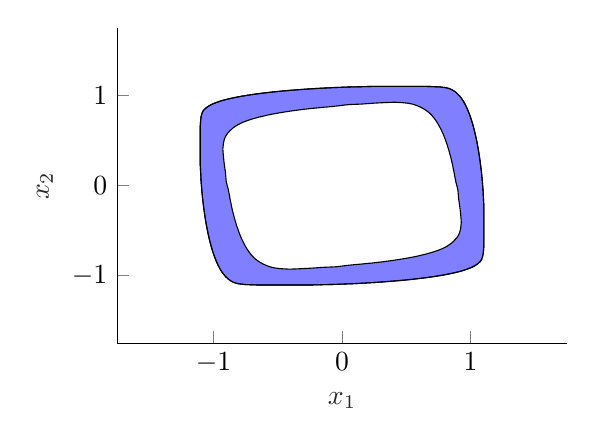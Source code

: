 % This file was created by matlab2tikz.
%
%The latest updates can be retrieved from
%  http://www.mathworks.com/matlabcentral/fileexchange/22022-matlab2tikz-matlab2tikz
%where you can also make suggestions and rate matlab2tikz.
%
\begin{tikzpicture}

\begin{axis}[%
width=5.714cm,
height=4cm,
at={(0cm,0cm)},
scale only axis,
xmin=-1.75,
xmax=1.75,
xtick={-1,  0,  1},
xlabel style={font=\color{white!15!black}},
xlabel={$x_1$},
ymin=-1.75,
ymax=1.75,
ytick={-1,  0,  1},
ylabel style={font=\color{white!15!black}},
ylabel={$x_2$},
axis background/.style={fill=white},
axis x line*=bottom,
axis y line*=left
]

\addplot[area legend, draw=black, fill=white, forget plot]
table[row sep=crcr] {%
x	y\\
-1.103	0.226\\
-1.102	0.201\\
-1.101	0.175\\
-1.1	0.147\\
-1.099	0.118\\
-1.098	0.087\\
-1.097	0.055\\
-1.095	0.021\\
-1.093	-0.015\\
-1.091	-0.053\\
-1.09	-0.07\\
-1.087	-0.111\\
-1.084	-0.154\\
-1.082	-0.179\\
-1.078	-0.225\\
-1.075	-0.258\\
-1.074	-0.268\\
-1.073	-0.278\\
-1.07	-0.308\\
-1.068	-0.329\\
-1.065	-0.357\\
-1.059	-0.41\\
-1.052	-0.464\\
-1.049	-0.486\\
-1.048	-0.493\\
-1.041	-0.541\\
-1.04	-0.548\\
-1.036	-0.573\\
-1.031	-0.603\\
-1.026	-0.631\\
-1.023	-0.647\\
-1.017	-0.68\\
-1.016	-0.685\\
-1.011	-0.709\\
-1.002	-0.749\\
-1	-0.758\\
-0.994	-0.782\\
-0.992	-0.79\\
-0.991	-0.794\\
-0.983	-0.823\\
-0.979	-0.837\\
-0.971	-0.863\\
-0.967	-0.876\\
-0.959	-0.899\\
-0.955	-0.91\\
-0.943	-0.94\\
-0.931	-0.966\\
-0.919	-0.988\\
-0.915	-0.995\\
-0.908	-1.007\\
-0.901	-1.017\\
-0.89	-1.032\\
-0.882	-1.041\\
-0.88	-1.043\\
-0.877	-1.046\\
-0.875	-1.048\\
-0.873	-1.05\\
-0.871	-1.052\\
-0.869	-1.054\\
-0.868	-1.055\\
-0.86	-1.062\\
-0.852	-1.068\\
-0.845	-1.073\\
-0.838	-1.077\\
-0.832	-1.08\\
-0.827	-1.082\\
-0.822	-1.084\\
-0.817	-1.086\\
-0.799	-1.091\\
-0.793	-1.092\\
-0.757	-1.098\\
-0.741	-1.099\\
-0.724	-1.1\\
-0.706	-1.101\\
-0.685	-1.102\\
-0.664	-1.103\\
-0.662	-1.103\\
-0.659	-1.103\\
-0.656	-1.103\\
-0.653	-1.103\\
-0.65	-1.103\\
-0.647	-1.103\\
-0.644	-1.103\\
-0.641	-1.103\\
-0.638	-1.103\\
-0.635	-1.103\\
-0.632	-1.103\\
-0.629	-1.103\\
-0.626	-1.103\\
-0.623	-1.103\\
-0.621	-1.103\\
-0.618	-1.103\\
-0.615	-1.103\\
-0.612	-1.103\\
-0.609	-1.103\\
-0.606	-1.103\\
-0.603	-1.103\\
-0.6	-1.103\\
-0.597	-1.103\\
-0.595	-1.103\\
-0.592	-1.103\\
-0.589	-1.103\\
-0.586	-1.103\\
-0.583	-1.103\\
-0.58	-1.103\\
-0.578	-1.103\\
-0.575	-1.103\\
-0.572	-1.103\\
-0.569	-1.103\\
-0.566	-1.103\\
-0.564	-1.103\\
-0.561	-1.103\\
-0.558	-1.103\\
-0.555	-1.103\\
-0.553	-1.103\\
-0.55	-1.103\\
-0.547	-1.103\\
-0.544	-1.103\\
-0.542	-1.103\\
-0.539	-1.103\\
-0.536	-1.103\\
-0.533	-1.103\\
-0.531	-1.103\\
-0.528	-1.103\\
-0.525	-1.103\\
-0.523	-1.103\\
-0.52	-1.103\\
-0.517	-1.103\\
-0.514	-1.103\\
-0.512	-1.103\\
-0.509	-1.103\\
-0.506	-1.103\\
-0.504	-1.103\\
-0.501	-1.103\\
-0.498	-1.103\\
-0.496	-1.103\\
-0.493	-1.103\\
-0.49	-1.103\\
-0.488	-1.103\\
-0.485	-1.103\\
-0.483	-1.103\\
-0.48	-1.103\\
-0.477	-1.103\\
-0.475	-1.103\\
-0.472	-1.103\\
-0.469	-1.103\\
-0.467	-1.103\\
-0.464	-1.103\\
-0.462	-1.103\\
-0.459	-1.103\\
-0.457	-1.103\\
-0.454	-1.103\\
-0.451	-1.103\\
-0.449	-1.103\\
-0.446	-1.103\\
-0.444	-1.103\\
-0.441	-1.103\\
-0.439	-1.103\\
-0.436	-1.103\\
-0.433	-1.103\\
-0.431	-1.103\\
-0.428	-1.103\\
-0.426	-1.103\\
-0.423	-1.103\\
-0.421	-1.103\\
-0.418	-1.103\\
-0.416	-1.103\\
-0.413	-1.103\\
-0.411	-1.103\\
-0.408	-1.103\\
-0.406	-1.103\\
-0.403	-1.103\\
-0.401	-1.103\\
-0.398	-1.103\\
-0.396	-1.103\\
-0.393	-1.103\\
-0.391	-1.103\\
-0.388	-1.103\\
-0.386	-1.103\\
-0.383	-1.103\\
-0.381	-1.103\\
-0.378	-1.103\\
-0.376	-1.103\\
-0.373	-1.103\\
-0.371	-1.103\\
-0.368	-1.103\\
-0.366	-1.103\\
-0.364	-1.103\\
-0.361	-1.103\\
-0.359	-1.103\\
-0.356	-1.103\\
-0.354	-1.103\\
-0.351	-1.103\\
-0.349	-1.103\\
-0.347	-1.103\\
-0.344	-1.103\\
-0.342	-1.103\\
-0.339	-1.103\\
-0.337	-1.103\\
-0.334	-1.103\\
-0.332	-1.103\\
-0.33	-1.103\\
-0.327	-1.103\\
-0.325	-1.103\\
-0.322	-1.103\\
-0.32	-1.103\\
-0.318	-1.103\\
-0.315	-1.103\\
-0.313	-1.103\\
-0.31	-1.103\\
-0.308	-1.103\\
-0.306	-1.103\\
-0.303	-1.103\\
-0.301	-1.103\\
-0.299	-1.103\\
-0.296	-1.103\\
-0.294	-1.103\\
-0.292	-1.103\\
-0.289	-1.103\\
-0.287	-1.103\\
-0.284	-1.103\\
-0.282	-1.103\\
-0.28	-1.103\\
-0.276	-1.103\\
-0.275	-1.103\\
-0.273	-1.103\\
-0.27	-1.103\\
-0.268	-1.103\\
-0.266	-1.103\\
-0.263	-1.103\\
-0.261	-1.103\\
-0.259	-1.103\\
-0.256	-1.103\\
-0.254	-1.103\\
-0.252	-1.103\\
-0.249	-1.103\\
-0.247	-1.103\\
-0.245	-1.103\\
-0.242	-1.103\\
-0.24	-1.103\\
-0.237	-1.103\\
-0.236	-1.103\\
-0.233	-1.103\\
-0.231	-1.103\\
-0.228	-1.103\\
-0.203	-1.102\\
-0.176	-1.101\\
-0.149	-1.1\\
-0.12	-1.099\\
-0.09	-1.098\\
-0.057	-1.097\\
-0.024	-1.095\\
0.013	-1.093\\
0.051	-1.091\\
0.07	-1.09\\
0.111	-1.087\\
0.154	-1.084\\
0.177	-1.082\\
0.211	-1.079\\
0.223	-1.078\\
0.235	-1.077\\
0.259	-1.075\\
0.27	-1.074\\
0.32	-1.069\\
0.329	-1.068\\
0.346	-1.066\\
0.381	-1.062\\
0.399	-1.06\\
0.425	-1.057\\
0.48	-1.05\\
0.535	-1.042\\
0.548	-1.04\\
0.56	-1.038\\
0.566	-1.037\\
0.59	-1.033\\
0.596	-1.032\\
0.602	-1.031\\
0.614	-1.029\\
0.62	-1.028\\
0.632	-1.026\\
0.684	-1.016\\
0.694	-1.014\\
0.699	-1.013\\
0.709	-1.011\\
0.749	-1.002\\
0.758	-1\\
0.791	-0.992\\
0.834	-0.98\\
0.873	-0.968\\
0.876	-0.967\\
0.908	-0.956\\
0.938	-0.944\\
0.964	-0.932\\
0.997	-0.914\\
1.002	-0.911\\
1.007	-0.908\\
1.032	-0.89\\
1.042	-0.881\\
1.043	-0.88\\
1.046	-0.877\\
1.05	-0.873\\
1.051	-0.872\\
1.052	-0.871\\
1.055	-0.868\\
1.062	-0.86\\
1.068	-0.852\\
1.073	-0.845\\
1.077	-0.838\\
1.08	-0.832\\
1.082	-0.827\\
1.084	-0.822\\
1.086	-0.817\\
1.091	-0.799\\
1.092	-0.793\\
1.098	-0.756\\
1.099	-0.74\\
1.1	-0.724\\
1.101	-0.705\\
1.102	-0.686\\
1.103	-0.664\\
1.103	-0.662\\
1.103	-0.66\\
1.103	-0.657\\
1.103	-0.654\\
1.103	-0.651\\
1.103	-0.648\\
1.103	-0.645\\
1.103	-0.642\\
1.103	-0.639\\
1.103	-0.636\\
1.103	-0.633\\
1.103	-0.63\\
1.103	-0.628\\
1.103	-0.625\\
1.103	-0.622\\
1.103	-0.619\\
1.103	-0.616\\
1.103	-0.613\\
1.103	-0.61\\
1.103	-0.607\\
1.103	-0.604\\
1.103	-0.601\\
1.103	-0.599\\
1.103	-0.596\\
1.103	-0.593\\
1.103	-0.59\\
1.103	-0.587\\
1.103	-0.584\\
1.103	-0.582\\
1.103	-0.579\\
1.103	-0.576\\
1.103	-0.573\\
1.103	-0.57\\
1.103	-0.568\\
1.103	-0.565\\
1.103	-0.562\\
1.103	-0.559\\
1.103	-0.556\\
1.103	-0.554\\
1.103	-0.551\\
1.103	-0.548\\
1.103	-0.545\\
1.103	-0.543\\
1.103	-0.54\\
1.103	-0.537\\
1.103	-0.534\\
1.103	-0.532\\
1.103	-0.529\\
1.103	-0.526\\
1.103	-0.524\\
1.103	-0.521\\
1.103	-0.518\\
1.103	-0.516\\
1.103	-0.513\\
1.103	-0.51\\
1.103	-0.507\\
1.103	-0.505\\
1.103	-0.502\\
1.103	-0.499\\
1.103	-0.497\\
1.103	-0.494\\
1.103	-0.492\\
1.103	-0.489\\
1.103	-0.486\\
1.103	-0.484\\
1.103	-0.481\\
1.103	-0.478\\
1.103	-0.476\\
1.103	-0.473\\
1.103	-0.471\\
1.103	-0.468\\
1.103	-0.465\\
1.103	-0.463\\
1.103	-0.46\\
1.103	-0.458\\
1.103	-0.455\\
1.103	-0.452\\
1.103	-0.45\\
1.103	-0.447\\
1.103	-0.445\\
1.103	-0.442\\
1.103	-0.44\\
1.103	-0.437\\
1.103	-0.434\\
1.103	-0.432\\
1.103	-0.429\\
1.103	-0.427\\
1.103	-0.424\\
1.103	-0.422\\
1.103	-0.419\\
1.103	-0.417\\
1.103	-0.414\\
1.103	-0.412\\
1.103	-0.409\\
1.103	-0.407\\
1.103	-0.404\\
1.103	-0.402\\
1.103	-0.399\\
1.103	-0.397\\
1.103	-0.394\\
1.103	-0.392\\
1.103	-0.389\\
1.103	-0.387\\
1.103	-0.384\\
1.103	-0.382\\
1.103	-0.379\\
1.103	-0.377\\
1.103	-0.374\\
1.103	-0.372\\
1.103	-0.369\\
1.103	-0.367\\
1.103	-0.365\\
1.103	-0.362\\
1.103	-0.36\\
1.103	-0.357\\
1.103	-0.355\\
1.103	-0.352\\
1.103	-0.35\\
1.103	-0.347\\
1.103	-0.345\\
1.103	-0.343\\
1.103	-0.34\\
1.103	-0.338\\
1.103	-0.335\\
1.103	-0.333\\
1.103	-0.331\\
1.103	-0.328\\
1.103	-0.326\\
1.103	-0.323\\
1.103	-0.321\\
1.103	-0.319\\
1.103	-0.316\\
1.103	-0.314\\
1.103	-0.311\\
1.103	-0.309\\
1.103	-0.307\\
1.103	-0.304\\
1.103	-0.302\\
1.103	-0.3\\
1.103	-0.297\\
1.103	-0.295\\
1.103	-0.292\\
1.103	-0.29\\
1.103	-0.288\\
1.103	-0.285\\
1.103	-0.283\\
1.103	-0.281\\
1.103	-0.278\\
1.103	-0.276\\
1.103	-0.274\\
1.103	-0.271\\
1.103	-0.269\\
1.103	-0.267\\
1.103	-0.264\\
1.103	-0.262\\
1.103	-0.26\\
1.103	-0.257\\
1.103	-0.255\\
1.103	-0.253\\
1.103	-0.25\\
1.103	-0.248\\
1.103	-0.246\\
1.103	-0.243\\
1.103	-0.241\\
1.103	-0.239\\
1.103	-0.236\\
1.103	-0.234\\
1.103	-0.232\\
1.103	-0.229\\
1.103	-0.226\\
1.102	-0.202\\
1.1	-0.147\\
1.099	-0.118\\
1.098	-0.087\\
1.097	-0.055\\
1.095	-0.021\\
1.093	0.015\\
1.091	0.053\\
1.09	0.07\\
1.087	0.111\\
1.084	0.154\\
1.082	0.179\\
1.078	0.225\\
1.075	0.259\\
1.074	0.27\\
1.069	0.32\\
1.068	0.329\\
1.065	0.356\\
1.059	0.409\\
1.057	0.425\\
1.05	0.48\\
1.042	0.535\\
1.04	0.548\\
1.036	0.573\\
1.031	0.603\\
1.027	0.627\\
1.017	0.68\\
1.016	0.685\\
1.011	0.709\\
1.002	0.749\\
0.995	0.779\\
0.991	0.794\\
0.983	0.823\\
0.979	0.837\\
0.967	0.876\\
0.959	0.899\\
0.955	0.91\\
0.947	0.93\\
0.943	0.94\\
0.931	0.966\\
0.919	0.988\\
0.908	1.007\\
0.901	1.017\\
0.891	1.031\\
0.882	1.041\\
0.88	1.043\\
0.878	1.045\\
0.877	1.046\\
0.874	1.049\\
0.872	1.051\\
0.871	1.052\\
0.868	1.055\\
0.86	1.062\\
0.852	1.068\\
0.845	1.073\\
0.838	1.077\\
0.832	1.08\\
0.827	1.082\\
0.822	1.084\\
0.817	1.086\\
0.799	1.091\\
0.793	1.092\\
0.757	1.098\\
0.724	1.1\\
0.706	1.101\\
0.686	1.102\\
0.664	1.103\\
0.661	1.103\\
0.658	1.103\\
0.655	1.103\\
0.652	1.103\\
0.649	1.103\\
0.646	1.103\\
0.643	1.103\\
0.64	1.103\\
0.637	1.103\\
0.635	1.103\\
0.632	1.103\\
0.629	1.103\\
0.626	1.103\\
0.623	1.103\\
0.62	1.103\\
0.617	1.103\\
0.614	1.103\\
0.611	1.103\\
0.608	1.103\\
0.605	1.103\\
0.603	1.103\\
0.6	1.103\\
0.597	1.103\\
0.594	1.103\\
0.591	1.103\\
0.588	1.103\\
0.586	1.103\\
0.583	1.103\\
0.58	1.103\\
0.577	1.103\\
0.574	1.103\\
0.571	1.103\\
0.569	1.103\\
0.566	1.103\\
0.563	1.103\\
0.56	1.103\\
0.558	1.103\\
0.555	1.103\\
0.552	1.103\\
0.549	1.103\\
0.547	1.103\\
0.544	1.103\\
0.541	1.103\\
0.538	1.103\\
0.536	1.103\\
0.533	1.103\\
0.53	1.103\\
0.527	1.103\\
0.525	1.103\\
0.522	1.103\\
0.519	1.103\\
0.517	1.103\\
0.514	1.103\\
0.511	1.103\\
0.509	1.103\\
0.506	1.103\\
0.503	1.103\\
0.501	1.103\\
0.498	1.103\\
0.495	1.103\\
0.493	1.103\\
0.49	1.103\\
0.487	1.103\\
0.485	1.103\\
0.482	1.103\\
0.479	1.103\\
0.477	1.103\\
0.474	1.103\\
0.472	1.103\\
0.469	1.103\\
0.466	1.103\\
0.464	1.103\\
0.461	1.103\\
0.459	1.103\\
0.456	1.103\\
0.453	1.103\\
0.451	1.103\\
0.448	1.103\\
0.446	1.103\\
0.443	1.103\\
0.441	1.103\\
0.438	1.103\\
0.435	1.103\\
0.433	1.103\\
0.43	1.103\\
0.428	1.103\\
0.425	1.103\\
0.423	1.103\\
0.42	1.103\\
0.418	1.103\\
0.415	1.103\\
0.413	1.103\\
0.41	1.103\\
0.408	1.103\\
0.405	1.103\\
0.403	1.103\\
0.4	1.103\\
0.398	1.103\\
0.395	1.103\\
0.393	1.103\\
0.39	1.103\\
0.388	1.103\\
0.385	1.103\\
0.383	1.103\\
0.38	1.103\\
0.378	1.103\\
0.375	1.103\\
0.373	1.103\\
0.37	1.103\\
0.368	1.103\\
0.365	1.103\\
0.363	1.103\\
0.361	1.103\\
0.358	1.103\\
0.356	1.103\\
0.353	1.103\\
0.351	1.103\\
0.348	1.103\\
0.346	1.103\\
0.344	1.103\\
0.341	1.103\\
0.339	1.103\\
0.336	1.103\\
0.334	1.103\\
0.332	1.103\\
0.329	1.103\\
0.327	1.103\\
0.324	1.103\\
0.322	1.103\\
0.32	1.103\\
0.317	1.103\\
0.315	1.103\\
0.312	1.103\\
0.31	1.103\\
0.308	1.103\\
0.305	1.103\\
0.303	1.103\\
0.3	1.103\\
0.298	1.103\\
0.296	1.103\\
0.293	1.103\\
0.291	1.103\\
0.289	1.103\\
0.286	1.103\\
0.284	1.103\\
0.282	1.103\\
0.279	1.103\\
0.277	1.103\\
0.275	1.103\\
0.272	1.103\\
0.27	1.103\\
0.268	1.103\\
0.265	1.103\\
0.263	1.103\\
0.261	1.103\\
0.258	1.103\\
0.256	1.103\\
0.254	1.103\\
0.251	1.103\\
0.249	1.103\\
0.247	1.103\\
0.244	1.103\\
0.242	1.103\\
0.24	1.103\\
0.237	1.103\\
0.235	1.103\\
0.233	1.103\\
0.23	1.103\\
0.227	1.103\\
0.226	1.103\\
0.175	1.101\\
0.148	1.1\\
0.119	1.099\\
0.087	1.098\\
0.055	1.097\\
0.021	1.095\\
-0.015	1.093\\
-0.053	1.091\\
-0.07	1.09\\
-0.111	1.087\\
-0.154	1.084\\
-0.179	1.082\\
-0.225	1.078\\
-0.259	1.075\\
-0.27	1.074\\
-0.32	1.069\\
-0.329	1.068\\
-0.357	1.065\\
-0.41	1.059\\
-0.425	1.057\\
-0.464	1.052\\
-0.48	1.05\\
-0.535	1.042\\
-0.548	1.04\\
-0.573	1.036\\
-0.603	1.031\\
-0.627	1.027\\
-0.68	1.017\\
-0.685	1.016\\
-0.709	1.011\\
-0.749	1.002\\
-0.758	1\\
-0.779	0.995\\
-0.794	0.991\\
-0.823	0.983\\
-0.837	0.979\\
-0.863	0.971\\
-0.876	0.967\\
-0.899	0.959\\
-0.91	0.955\\
-0.93	0.947\\
-0.94	0.943\\
-0.957	0.935\\
-0.959	0.934\\
-0.965	0.931\\
-0.967	0.93\\
-0.988	0.919\\
-0.997	0.914\\
-1.002	0.911\\
-1.007	0.908\\
-1.014	0.903\\
-1.021	0.898\\
-1.032	0.89\\
-1.042	0.881\\
-1.043	0.88\\
-1.046	0.877\\
-1.048	0.875\\
-1.05	0.873\\
-1.052	0.871\\
-1.054	0.869\\
-1.055	0.868\\
-1.062	0.86\\
-1.068	0.852\\
-1.073	0.845\\
-1.077	0.838\\
-1.08	0.832\\
-1.082	0.827\\
-1.084	0.822\\
-1.086	0.817\\
-1.091	0.799\\
-1.092	0.793\\
-1.098	0.757\\
-1.099	0.74\\
-1.101	0.706\\
-1.102	0.686\\
-1.103	0.664\\
-1.103	0.662\\
-1.103	0.659\\
-1.103	0.656\\
-1.103	0.653\\
-1.103	0.65\\
-1.103	0.648\\
-1.103	0.645\\
-1.103	0.642\\
-1.103	0.639\\
-1.103	0.636\\
-1.103	0.633\\
-1.103	0.63\\
-1.103	0.627\\
-1.103	0.624\\
-1.103	0.621\\
-1.103	0.618\\
-1.103	0.615\\
-1.103	0.612\\
-1.103	0.61\\
-1.103	0.607\\
-1.103	0.604\\
-1.103	0.601\\
-1.103	0.598\\
-1.103	0.595\\
-1.103	0.592\\
-1.103	0.59\\
-1.103	0.587\\
-1.103	0.584\\
-1.103	0.581\\
-1.103	0.578\\
-1.103	0.575\\
-1.103	0.573\\
-1.103	0.57\\
-1.103	0.567\\
-1.103	0.564\\
-1.103	0.561\\
-1.103	0.559\\
-1.103	0.556\\
-1.103	0.553\\
-1.103	0.55\\
-1.103	0.548\\
-1.103	0.545\\
-1.103	0.542\\
-1.103	0.539\\
-1.103	0.537\\
-1.103	0.534\\
-1.103	0.531\\
-1.103	0.528\\
-1.103	0.526\\
-1.103	0.523\\
-1.103	0.52\\
-1.103	0.518\\
-1.103	0.515\\
-1.103	0.512\\
-1.103	0.51\\
-1.103	0.507\\
-1.103	0.504\\
-1.103	0.502\\
-1.103	0.499\\
-1.103	0.496\\
-1.103	0.494\\
-1.103	0.491\\
-1.103	0.488\\
-1.103	0.486\\
-1.103	0.483\\
-1.103	0.48\\
-1.103	0.478\\
-1.103	0.475\\
-1.103	0.473\\
-1.103	0.47\\
-1.103	0.467\\
-1.103	0.465\\
-1.103	0.462\\
-1.103	0.46\\
-1.103	0.457\\
-1.103	0.454\\
-1.103	0.452\\
-1.103	0.449\\
-1.103	0.447\\
-1.103	0.444\\
-1.103	0.442\\
-1.103	0.439\\
-1.103	0.436\\
-1.103	0.434\\
-1.103	0.431\\
-1.103	0.429\\
-1.103	0.426\\
-1.103	0.424\\
-1.103	0.421\\
-1.103	0.419\\
-1.103	0.416\\
-1.103	0.414\\
-1.103	0.411\\
-1.103	0.409\\
-1.103	0.406\\
-1.103	0.404\\
-1.103	0.401\\
-1.103	0.399\\
-1.103	0.396\\
-1.103	0.394\\
-1.103	0.391\\
-1.103	0.389\\
-1.103	0.386\\
-1.103	0.384\\
-1.103	0.381\\
-1.103	0.379\\
-1.103	0.376\\
-1.103	0.374\\
-1.103	0.371\\
-1.103	0.369\\
-1.103	0.366\\
-1.103	0.364\\
-1.103	0.362\\
-1.103	0.359\\
-1.103	0.357\\
-1.103	0.354\\
-1.103	0.352\\
-1.103	0.349\\
-1.103	0.347\\
-1.103	0.345\\
-1.103	0.342\\
-1.103	0.34\\
-1.103	0.337\\
-1.103	0.335\\
-1.103	0.332\\
-1.103	0.33\\
-1.103	0.328\\
-1.103	0.325\\
-1.103	0.323\\
-1.103	0.32\\
-1.103	0.318\\
-1.103	0.316\\
-1.103	0.313\\
-1.103	0.311\\
-1.103	0.309\\
-1.103	0.306\\
-1.103	0.304\\
-1.103	0.301\\
-1.103	0.299\\
-1.103	0.297\\
-1.103	0.294\\
-1.103	0.292\\
-1.103	0.29\\
-1.103	0.287\\
-1.103	0.285\\
-1.103	0.283\\
-1.103	0.28\\
-1.103	0.278\\
-1.103	0.275\\
-1.103	0.273\\
-1.103	0.271\\
-1.103	0.268\\
-1.103	0.265\\
-1.103	0.264\\
-1.103	0.261\\
-1.103	0.259\\
-1.103	0.257\\
-1.103	0.254\\
-1.103	0.252\\
-1.103	0.25\\
-1.103	0.248\\
-1.103	0.245\\
-1.103	0.243\\
-1.103	0.241\\
-1.103	0.237\\
-1.103	0.235\\
-1.103	0.234\\
-1.103	0.231\\
-1.103	0.229\\
-1.103	0.226\\
}--cycle;

\addplot[area legend, draw=black, fill=blue, fill opacity=0.5, forget plot]
table[row sep=crcr] {%
x	y\\
-1.103	0.226\\
-1.102	0.201\\
-1.101	0.175\\
-1.1	0.147\\
-1.099	0.118\\
-1.098	0.087\\
-1.097	0.055\\
-1.095	0.021\\
-1.093	-0.015\\
-1.091	-0.053\\
-1.09	-0.07\\
-1.087	-0.111\\
-1.084	-0.154\\
-1.082	-0.179\\
-1.078	-0.225\\
-1.075	-0.258\\
-1.074	-0.268\\
-1.073	-0.278\\
-1.07	-0.308\\
-1.068	-0.329\\
-1.065	-0.357\\
-1.059	-0.41\\
-1.052	-0.464\\
-1.049	-0.486\\
-1.048	-0.493\\
-1.041	-0.541\\
-1.04	-0.548\\
-1.036	-0.573\\
-1.031	-0.603\\
-1.026	-0.631\\
-1.023	-0.647\\
-1.017	-0.68\\
-1.016	-0.685\\
-1.011	-0.709\\
-1.002	-0.749\\
-1	-0.758\\
-0.994	-0.782\\
-0.992	-0.79\\
-0.991	-0.794\\
-0.983	-0.823\\
-0.979	-0.837\\
-0.971	-0.863\\
-0.967	-0.876\\
-0.959	-0.899\\
-0.955	-0.91\\
-0.943	-0.94\\
-0.931	-0.966\\
-0.919	-0.988\\
-0.915	-0.995\\
-0.908	-1.007\\
-0.901	-1.017\\
-0.89	-1.032\\
-0.882	-1.041\\
-0.88	-1.043\\
-0.877	-1.046\\
-0.875	-1.048\\
-0.873	-1.05\\
-0.871	-1.052\\
-0.869	-1.054\\
-0.868	-1.055\\
-0.86	-1.062\\
-0.852	-1.068\\
-0.845	-1.073\\
-0.838	-1.077\\
-0.832	-1.08\\
-0.827	-1.082\\
-0.822	-1.084\\
-0.817	-1.086\\
-0.799	-1.091\\
-0.793	-1.092\\
-0.757	-1.098\\
-0.741	-1.099\\
-0.724	-1.1\\
-0.706	-1.101\\
-0.685	-1.102\\
-0.664	-1.103\\
-0.662	-1.103\\
-0.659	-1.103\\
-0.656	-1.103\\
-0.653	-1.103\\
-0.65	-1.103\\
-0.647	-1.103\\
-0.644	-1.103\\
-0.641	-1.103\\
-0.638	-1.103\\
-0.635	-1.103\\
-0.632	-1.103\\
-0.629	-1.103\\
-0.626	-1.103\\
-0.623	-1.103\\
-0.621	-1.103\\
-0.618	-1.103\\
-0.615	-1.103\\
-0.612	-1.103\\
-0.609	-1.103\\
-0.606	-1.103\\
-0.603	-1.103\\
-0.6	-1.103\\
-0.597	-1.103\\
-0.595	-1.103\\
-0.592	-1.103\\
-0.589	-1.103\\
-0.586	-1.103\\
-0.583	-1.103\\
-0.58	-1.103\\
-0.578	-1.103\\
-0.575	-1.103\\
-0.572	-1.103\\
-0.569	-1.103\\
-0.566	-1.103\\
-0.564	-1.103\\
-0.561	-1.103\\
-0.558	-1.103\\
-0.555	-1.103\\
-0.553	-1.103\\
-0.55	-1.103\\
-0.547	-1.103\\
-0.544	-1.103\\
-0.542	-1.103\\
-0.539	-1.103\\
-0.536	-1.103\\
-0.533	-1.103\\
-0.531	-1.103\\
-0.528	-1.103\\
-0.525	-1.103\\
-0.523	-1.103\\
-0.52	-1.103\\
-0.517	-1.103\\
-0.514	-1.103\\
-0.512	-1.103\\
-0.509	-1.103\\
-0.506	-1.103\\
-0.504	-1.103\\
-0.501	-1.103\\
-0.498	-1.103\\
-0.496	-1.103\\
-0.493	-1.103\\
-0.49	-1.103\\
-0.488	-1.103\\
-0.485	-1.103\\
-0.483	-1.103\\
-0.48	-1.103\\
-0.477	-1.103\\
-0.475	-1.103\\
-0.472	-1.103\\
-0.469	-1.103\\
-0.467	-1.103\\
-0.464	-1.103\\
-0.462	-1.103\\
-0.459	-1.103\\
-0.457	-1.103\\
-0.454	-1.103\\
-0.451	-1.103\\
-0.449	-1.103\\
-0.446	-1.103\\
-0.444	-1.103\\
-0.441	-1.103\\
-0.439	-1.103\\
-0.436	-1.103\\
-0.433	-1.103\\
-0.431	-1.103\\
-0.428	-1.103\\
-0.426	-1.103\\
-0.423	-1.103\\
-0.421	-1.103\\
-0.418	-1.103\\
-0.416	-1.103\\
-0.413	-1.103\\
-0.411	-1.103\\
-0.408	-1.103\\
-0.406	-1.103\\
-0.403	-1.103\\
-0.401	-1.103\\
-0.398	-1.103\\
-0.396	-1.103\\
-0.393	-1.103\\
-0.391	-1.103\\
-0.388	-1.103\\
-0.386	-1.103\\
-0.383	-1.103\\
-0.381	-1.103\\
-0.378	-1.103\\
-0.376	-1.103\\
-0.373	-1.103\\
-0.371	-1.103\\
-0.368	-1.103\\
-0.366	-1.103\\
-0.364	-1.103\\
-0.361	-1.103\\
-0.359	-1.103\\
-0.356	-1.103\\
-0.354	-1.103\\
-0.351	-1.103\\
-0.349	-1.103\\
-0.347	-1.103\\
-0.344	-1.103\\
-0.342	-1.103\\
-0.339	-1.103\\
-0.337	-1.103\\
-0.334	-1.103\\
-0.332	-1.103\\
-0.33	-1.103\\
-0.327	-1.103\\
-0.325	-1.103\\
-0.322	-1.103\\
-0.32	-1.103\\
-0.318	-1.103\\
-0.315	-1.103\\
-0.313	-1.103\\
-0.31	-1.103\\
-0.308	-1.103\\
-0.306	-1.103\\
-0.303	-1.103\\
-0.301	-1.103\\
-0.299	-1.103\\
-0.296	-1.103\\
-0.294	-1.103\\
-0.292	-1.103\\
-0.289	-1.103\\
-0.287	-1.103\\
-0.284	-1.103\\
-0.282	-1.103\\
-0.28	-1.103\\
-0.276	-1.103\\
-0.275	-1.103\\
-0.273	-1.103\\
-0.27	-1.103\\
-0.268	-1.103\\
-0.266	-1.103\\
-0.263	-1.103\\
-0.261	-1.103\\
-0.259	-1.103\\
-0.256	-1.103\\
-0.254	-1.103\\
-0.252	-1.103\\
-0.249	-1.103\\
-0.247	-1.103\\
-0.245	-1.103\\
-0.242	-1.103\\
-0.24	-1.103\\
-0.237	-1.103\\
-0.236	-1.103\\
-0.233	-1.103\\
-0.231	-1.103\\
-0.228	-1.103\\
-0.203	-1.102\\
-0.176	-1.101\\
-0.149	-1.1\\
-0.12	-1.099\\
-0.09	-1.098\\
-0.057	-1.097\\
-0.024	-1.095\\
0.013	-1.093\\
0.051	-1.091\\
0.07	-1.09\\
0.111	-1.087\\
0.154	-1.084\\
0.177	-1.082\\
0.211	-1.079\\
0.223	-1.078\\
0.235	-1.077\\
0.259	-1.075\\
0.27	-1.074\\
0.32	-1.069\\
0.329	-1.068\\
0.346	-1.066\\
0.381	-1.062\\
0.399	-1.06\\
0.425	-1.057\\
0.48	-1.05\\
0.535	-1.042\\
0.548	-1.04\\
0.56	-1.038\\
0.566	-1.037\\
0.59	-1.033\\
0.596	-1.032\\
0.602	-1.031\\
0.614	-1.029\\
0.62	-1.028\\
0.632	-1.026\\
0.684	-1.016\\
0.694	-1.014\\
0.699	-1.013\\
0.709	-1.011\\
0.749	-1.002\\
0.758	-1\\
0.791	-0.992\\
0.834	-0.98\\
0.873	-0.968\\
0.876	-0.967\\
0.908	-0.956\\
0.938	-0.944\\
0.964	-0.932\\
0.997	-0.914\\
1.002	-0.911\\
1.007	-0.908\\
1.032	-0.89\\
1.042	-0.881\\
1.043	-0.88\\
1.046	-0.877\\
1.05	-0.873\\
1.051	-0.872\\
1.052	-0.871\\
1.055	-0.868\\
1.062	-0.86\\
1.068	-0.852\\
1.073	-0.845\\
1.077	-0.838\\
1.08	-0.832\\
1.082	-0.827\\
1.084	-0.822\\
1.086	-0.817\\
1.091	-0.799\\
1.092	-0.793\\
1.098	-0.756\\
1.099	-0.74\\
1.1	-0.724\\
1.101	-0.705\\
1.102	-0.686\\
1.103	-0.664\\
1.103	-0.662\\
1.103	-0.66\\
1.103	-0.657\\
1.103	-0.654\\
1.103	-0.651\\
1.103	-0.648\\
1.103	-0.645\\
1.103	-0.642\\
1.103	-0.639\\
1.103	-0.636\\
1.103	-0.633\\
1.103	-0.63\\
1.103	-0.628\\
1.103	-0.625\\
1.103	-0.622\\
1.103	-0.619\\
1.103	-0.616\\
1.103	-0.613\\
1.103	-0.61\\
1.103	-0.607\\
1.103	-0.604\\
1.103	-0.601\\
1.103	-0.599\\
1.103	-0.596\\
1.103	-0.593\\
1.103	-0.59\\
1.103	-0.587\\
1.103	-0.584\\
1.103	-0.582\\
1.103	-0.579\\
1.103	-0.576\\
1.103	-0.573\\
1.103	-0.57\\
1.103	-0.568\\
1.103	-0.565\\
1.103	-0.562\\
1.103	-0.559\\
1.103	-0.556\\
1.103	-0.554\\
1.103	-0.551\\
1.103	-0.548\\
1.103	-0.545\\
1.103	-0.543\\
1.103	-0.54\\
1.103	-0.537\\
1.103	-0.534\\
1.103	-0.532\\
1.103	-0.529\\
1.103	-0.526\\
1.103	-0.524\\
1.103	-0.521\\
1.103	-0.518\\
1.103	-0.516\\
1.103	-0.513\\
1.103	-0.51\\
1.103	-0.507\\
1.103	-0.505\\
1.103	-0.502\\
1.103	-0.499\\
1.103	-0.497\\
1.103	-0.494\\
1.103	-0.492\\
1.103	-0.489\\
1.103	-0.486\\
1.103	-0.484\\
1.103	-0.481\\
1.103	-0.478\\
1.103	-0.476\\
1.103	-0.473\\
1.103	-0.471\\
1.103	-0.468\\
1.103	-0.465\\
1.103	-0.463\\
1.103	-0.46\\
1.103	-0.458\\
1.103	-0.455\\
1.103	-0.452\\
1.103	-0.45\\
1.103	-0.447\\
1.103	-0.445\\
1.103	-0.442\\
1.103	-0.44\\
1.103	-0.437\\
1.103	-0.434\\
1.103	-0.432\\
1.103	-0.429\\
1.103	-0.427\\
1.103	-0.424\\
1.103	-0.422\\
1.103	-0.419\\
1.103	-0.417\\
1.103	-0.414\\
1.103	-0.412\\
1.103	-0.409\\
1.103	-0.407\\
1.103	-0.404\\
1.103	-0.402\\
1.103	-0.399\\
1.103	-0.397\\
1.103	-0.394\\
1.103	-0.392\\
1.103	-0.389\\
1.103	-0.387\\
1.103	-0.384\\
1.103	-0.382\\
1.103	-0.379\\
1.103	-0.377\\
1.103	-0.374\\
1.103	-0.372\\
1.103	-0.369\\
1.103	-0.367\\
1.103	-0.365\\
1.103	-0.362\\
1.103	-0.36\\
1.103	-0.357\\
1.103	-0.355\\
1.103	-0.352\\
1.103	-0.35\\
1.103	-0.347\\
1.103	-0.345\\
1.103	-0.343\\
1.103	-0.34\\
1.103	-0.338\\
1.103	-0.335\\
1.103	-0.333\\
1.103	-0.331\\
1.103	-0.328\\
1.103	-0.326\\
1.103	-0.323\\
1.103	-0.321\\
1.103	-0.319\\
1.103	-0.316\\
1.103	-0.314\\
1.103	-0.311\\
1.103	-0.309\\
1.103	-0.307\\
1.103	-0.304\\
1.103	-0.302\\
1.103	-0.3\\
1.103	-0.297\\
1.103	-0.295\\
1.103	-0.292\\
1.103	-0.29\\
1.103	-0.288\\
1.103	-0.285\\
1.103	-0.283\\
1.103	-0.281\\
1.103	-0.278\\
1.103	-0.276\\
1.103	-0.274\\
1.103	-0.271\\
1.103	-0.269\\
1.103	-0.267\\
1.103	-0.264\\
1.103	-0.262\\
1.103	-0.26\\
1.103	-0.257\\
1.103	-0.255\\
1.103	-0.253\\
1.103	-0.25\\
1.103	-0.248\\
1.103	-0.246\\
1.103	-0.243\\
1.103	-0.241\\
1.103	-0.239\\
1.103	-0.236\\
1.103	-0.234\\
1.103	-0.232\\
1.103	-0.229\\
1.103	-0.226\\
1.102	-0.202\\
1.1	-0.147\\
1.099	-0.118\\
1.098	-0.087\\
1.097	-0.055\\
1.095	-0.021\\
1.093	0.015\\
1.091	0.053\\
1.09	0.07\\
1.087	0.111\\
1.084	0.154\\
1.082	0.179\\
1.078	0.225\\
1.075	0.259\\
1.074	0.27\\
1.069	0.32\\
1.068	0.329\\
1.065	0.356\\
1.059	0.409\\
1.057	0.425\\
1.05	0.48\\
1.042	0.535\\
1.04	0.548\\
1.036	0.573\\
1.031	0.603\\
1.027	0.627\\
1.017	0.68\\
1.016	0.685\\
1.011	0.709\\
1.002	0.749\\
0.995	0.779\\
0.991	0.794\\
0.983	0.823\\
0.979	0.837\\
0.967	0.876\\
0.959	0.899\\
0.955	0.91\\
0.947	0.93\\
0.943	0.94\\
0.931	0.966\\
0.919	0.988\\
0.908	1.007\\
0.901	1.017\\
0.891	1.031\\
0.882	1.041\\
0.88	1.043\\
0.878	1.045\\
0.877	1.046\\
0.874	1.049\\
0.872	1.051\\
0.871	1.052\\
0.868	1.055\\
0.86	1.062\\
0.852	1.068\\
0.845	1.073\\
0.838	1.077\\
0.832	1.08\\
0.827	1.082\\
0.822	1.084\\
0.817	1.086\\
0.799	1.091\\
0.793	1.092\\
0.757	1.098\\
0.724	1.1\\
0.706	1.101\\
0.686	1.102\\
0.664	1.103\\
0.661	1.103\\
0.658	1.103\\
0.655	1.103\\
0.652	1.103\\
0.649	1.103\\
0.646	1.103\\
0.643	1.103\\
0.64	1.103\\
0.637	1.103\\
0.635	1.103\\
0.632	1.103\\
0.629	1.103\\
0.626	1.103\\
0.623	1.103\\
0.62	1.103\\
0.617	1.103\\
0.614	1.103\\
0.611	1.103\\
0.608	1.103\\
0.605	1.103\\
0.603	1.103\\
0.6	1.103\\
0.597	1.103\\
0.594	1.103\\
0.591	1.103\\
0.588	1.103\\
0.586	1.103\\
0.583	1.103\\
0.58	1.103\\
0.577	1.103\\
0.574	1.103\\
0.571	1.103\\
0.569	1.103\\
0.566	1.103\\
0.563	1.103\\
0.56	1.103\\
0.558	1.103\\
0.555	1.103\\
0.552	1.103\\
0.549	1.103\\
0.547	1.103\\
0.544	1.103\\
0.541	1.103\\
0.538	1.103\\
0.536	1.103\\
0.533	1.103\\
0.53	1.103\\
0.527	1.103\\
0.525	1.103\\
0.522	1.103\\
0.519	1.103\\
0.517	1.103\\
0.514	1.103\\
0.511	1.103\\
0.509	1.103\\
0.506	1.103\\
0.503	1.103\\
0.501	1.103\\
0.498	1.103\\
0.495	1.103\\
0.493	1.103\\
0.49	1.103\\
0.487	1.103\\
0.485	1.103\\
0.482	1.103\\
0.479	1.103\\
0.477	1.103\\
0.474	1.103\\
0.472	1.103\\
0.469	1.103\\
0.466	1.103\\
0.464	1.103\\
0.461	1.103\\
0.459	1.103\\
0.456	1.103\\
0.453	1.103\\
0.451	1.103\\
0.448	1.103\\
0.446	1.103\\
0.443	1.103\\
0.441	1.103\\
0.438	1.103\\
0.435	1.103\\
0.433	1.103\\
0.43	1.103\\
0.428	1.103\\
0.425	1.103\\
0.423	1.103\\
0.42	1.103\\
0.418	1.103\\
0.415	1.103\\
0.413	1.103\\
0.41	1.103\\
0.408	1.103\\
0.405	1.103\\
0.403	1.103\\
0.4	1.103\\
0.398	1.103\\
0.395	1.103\\
0.393	1.103\\
0.39	1.103\\
0.388	1.103\\
0.385	1.103\\
0.383	1.103\\
0.38	1.103\\
0.378	1.103\\
0.375	1.103\\
0.373	1.103\\
0.37	1.103\\
0.368	1.103\\
0.365	1.103\\
0.363	1.103\\
0.361	1.103\\
0.358	1.103\\
0.356	1.103\\
0.353	1.103\\
0.351	1.103\\
0.348	1.103\\
0.346	1.103\\
0.344	1.103\\
0.341	1.103\\
0.339	1.103\\
0.336	1.103\\
0.334	1.103\\
0.332	1.103\\
0.329	1.103\\
0.327	1.103\\
0.324	1.103\\
0.322	1.103\\
0.32	1.103\\
0.317	1.103\\
0.315	1.103\\
0.312	1.103\\
0.31	1.103\\
0.308	1.103\\
0.305	1.103\\
0.303	1.103\\
0.3	1.103\\
0.298	1.103\\
0.296	1.103\\
0.293	1.103\\
0.291	1.103\\
0.289	1.103\\
0.286	1.103\\
0.284	1.103\\
0.282	1.103\\
0.279	1.103\\
0.277	1.103\\
0.275	1.103\\
0.272	1.103\\
0.27	1.103\\
0.268	1.103\\
0.265	1.103\\
0.263	1.103\\
0.261	1.103\\
0.258	1.103\\
0.256	1.103\\
0.254	1.103\\
0.251	1.103\\
0.249	1.103\\
0.247	1.103\\
0.244	1.103\\
0.242	1.103\\
0.24	1.103\\
0.237	1.103\\
0.235	1.103\\
0.233	1.103\\
0.23	1.103\\
0.227	1.103\\
0.226	1.103\\
0.175	1.101\\
0.148	1.1\\
0.119	1.099\\
0.087	1.098\\
0.055	1.097\\
0.021	1.095\\
-0.015	1.093\\
-0.053	1.091\\
-0.07	1.09\\
-0.111	1.087\\
-0.154	1.084\\
-0.179	1.082\\
-0.225	1.078\\
-0.259	1.075\\
-0.27	1.074\\
-0.32	1.069\\
-0.329	1.068\\
-0.357	1.065\\
-0.41	1.059\\
-0.425	1.057\\
-0.464	1.052\\
-0.48	1.05\\
-0.535	1.042\\
-0.548	1.04\\
-0.573	1.036\\
-0.603	1.031\\
-0.627	1.027\\
-0.68	1.017\\
-0.685	1.016\\
-0.709	1.011\\
-0.749	1.002\\
-0.758	1\\
-0.779	0.995\\
-0.794	0.991\\
-0.823	0.983\\
-0.837	0.979\\
-0.863	0.971\\
-0.876	0.967\\
-0.899	0.959\\
-0.91	0.955\\
-0.93	0.947\\
-0.94	0.943\\
-0.957	0.935\\
-0.959	0.934\\
-0.965	0.931\\
-0.967	0.93\\
-0.988	0.919\\
-0.997	0.914\\
-1.002	0.911\\
-1.007	0.908\\
-1.014	0.903\\
-1.021	0.898\\
-1.032	0.89\\
-1.042	0.881\\
-1.043	0.88\\
-1.046	0.877\\
-1.048	0.875\\
-1.05	0.873\\
-1.052	0.871\\
-1.054	0.869\\
-1.055	0.868\\
-1.062	0.86\\
-1.068	0.852\\
-1.073	0.845\\
-1.077	0.838\\
-1.08	0.832\\
-1.082	0.827\\
-1.084	0.822\\
-1.086	0.817\\
-1.091	0.799\\
-1.092	0.793\\
-1.098	0.757\\
-1.099	0.74\\
-1.101	0.706\\
-1.102	0.686\\
-1.103	0.664\\
-1.103	0.662\\
-1.103	0.659\\
-1.103	0.656\\
-1.103	0.653\\
-1.103	0.65\\
-1.103	0.648\\
-1.103	0.645\\
-1.103	0.642\\
-1.103	0.639\\
-1.103	0.636\\
-1.103	0.633\\
-1.103	0.63\\
-1.103	0.627\\
-1.103	0.624\\
-1.103	0.621\\
-1.103	0.618\\
-1.103	0.615\\
-1.103	0.612\\
-1.103	0.61\\
-1.103	0.607\\
-1.103	0.604\\
-1.103	0.601\\
-1.103	0.598\\
-1.103	0.595\\
-1.103	0.592\\
-1.103	0.59\\
-1.103	0.587\\
-1.103	0.584\\
-1.103	0.581\\
-1.103	0.578\\
-1.103	0.575\\
-1.103	0.573\\
-1.103	0.57\\
-1.103	0.567\\
-1.103	0.564\\
-1.103	0.561\\
-1.103	0.559\\
-1.103	0.556\\
-1.103	0.553\\
-1.103	0.55\\
-1.103	0.548\\
-1.103	0.545\\
-1.103	0.542\\
-1.103	0.539\\
-1.103	0.537\\
-1.103	0.534\\
-1.103	0.531\\
-1.103	0.528\\
-1.103	0.526\\
-1.103	0.523\\
-1.103	0.52\\
-1.103	0.518\\
-1.103	0.515\\
-1.103	0.512\\
-1.103	0.51\\
-1.103	0.507\\
-1.103	0.504\\
-1.103	0.502\\
-1.103	0.499\\
-1.103	0.496\\
-1.103	0.494\\
-1.103	0.491\\
-1.103	0.488\\
-1.103	0.486\\
-1.103	0.483\\
-1.103	0.48\\
-1.103	0.478\\
-1.103	0.475\\
-1.103	0.473\\
-1.103	0.47\\
-1.103	0.467\\
-1.103	0.465\\
-1.103	0.462\\
-1.103	0.46\\
-1.103	0.457\\
-1.103	0.454\\
-1.103	0.452\\
-1.103	0.449\\
-1.103	0.447\\
-1.103	0.444\\
-1.103	0.442\\
-1.103	0.439\\
-1.103	0.436\\
-1.103	0.434\\
-1.103	0.431\\
-1.103	0.429\\
-1.103	0.426\\
-1.103	0.424\\
-1.103	0.421\\
-1.103	0.419\\
-1.103	0.416\\
-1.103	0.414\\
-1.103	0.411\\
-1.103	0.409\\
-1.103	0.406\\
-1.103	0.404\\
-1.103	0.401\\
-1.103	0.399\\
-1.103	0.396\\
-1.103	0.394\\
-1.103	0.391\\
-1.103	0.389\\
-1.103	0.386\\
-1.103	0.384\\
-1.103	0.381\\
-1.103	0.379\\
-1.103	0.376\\
-1.103	0.374\\
-1.103	0.371\\
-1.103	0.369\\
-1.103	0.366\\
-1.103	0.364\\
-1.103	0.362\\
-1.103	0.359\\
-1.103	0.357\\
-1.103	0.354\\
-1.103	0.352\\
-1.103	0.349\\
-1.103	0.347\\
-1.103	0.345\\
-1.103	0.342\\
-1.103	0.34\\
-1.103	0.337\\
-1.103	0.335\\
-1.103	0.332\\
-1.103	0.33\\
-1.103	0.328\\
-1.103	0.325\\
-1.103	0.323\\
-1.103	0.32\\
-1.103	0.318\\
-1.103	0.316\\
-1.103	0.313\\
-1.103	0.311\\
-1.103	0.309\\
-1.103	0.306\\
-1.103	0.304\\
-1.103	0.301\\
-1.103	0.299\\
-1.103	0.297\\
-1.103	0.294\\
-1.103	0.292\\
-1.103	0.29\\
-1.103	0.287\\
-1.103	0.285\\
-1.103	0.283\\
-1.103	0.28\\
-1.103	0.278\\
-1.103	0.275\\
-1.103	0.273\\
-1.103	0.271\\
-1.103	0.268\\
-1.103	0.265\\
-1.103	0.264\\
-1.103	0.261\\
-1.103	0.259\\
-1.103	0.257\\
-1.103	0.254\\
-1.103	0.252\\
-1.103	0.25\\
-1.103	0.248\\
-1.103	0.245\\
-1.103	0.243\\
-1.103	0.241\\
-1.103	0.237\\
-1.103	0.235\\
-1.103	0.234\\
-1.103	0.231\\
-1.103	0.229\\
-1.103	0.226\\
}--cycle;

\addplot[area legend, draw=black, fill=white, forget plot]
table[row sep=crcr] {%
x	y\\
-0.927	0.4\\
-0.926	0.378\\
-0.925	0.361\\
-0.924	0.343\\
-0.923	0.326\\
-0.922	0.311\\
-0.92	0.284\\
-0.919	0.272\\
-0.918	0.26\\
-0.916	0.238\\
-0.914	0.216\\
-0.913	0.206\\
-0.912	0.196\\
-0.909	0.169\\
-0.908	0.159\\
-0.907	0.15\\
-0.902	0.059\\
-0.902	0.058\\
-0.902	0.056\\
-0.9	0.043\\
-0.899	0.036\\
-0.898	0.03\\
-0.895	0.011\\
-0.893	0\\
-0.887	-0.031\\
-0.875	-0.114\\
-0.874	-0.124\\
-0.873	-0.134\\
-0.872	-0.143\\
-0.868	-0.169\\
-0.866	-0.182\\
-0.864	-0.196\\
-0.86	-0.229\\
-0.858	-0.241\\
-0.853	-0.272\\
-0.848	-0.302\\
-0.846	-0.313\\
-0.843	-0.329\\
-0.838	-0.355\\
-0.835	-0.373\\
-0.832	-0.386\\
-0.827	-0.41\\
-0.82	-0.446\\
-0.817	-0.457\\
-0.811	-0.48\\
-0.81	-0.484\\
-0.805	-0.505\\
-0.801	-0.521\\
-0.8	-0.525\\
-0.795	-0.544\\
-0.786	-0.576\\
-0.778	-0.599\\
-0.774	-0.611\\
-0.772	-0.617\\
-0.77	-0.623\\
-0.766	-0.635\\
-0.764	-0.641\\
-0.759	-0.654\\
-0.753	-0.67\\
-0.744	-0.692\\
-0.735	-0.713\\
-0.733	-0.717\\
-0.732	-0.719\\
-0.725	-0.733\\
-0.724	-0.735\\
-0.722	-0.739\\
-0.714	-0.754\\
-0.705	-0.771\\
-0.694	-0.788\\
-0.684	-0.802\\
-0.673	-0.816\\
-0.654	-0.836\\
-0.652	-0.838\\
-0.651	-0.839\\
-0.644	-0.846\\
-0.641	-0.849\\
-0.622	-0.864\\
-0.611	-0.872\\
-0.6	-0.879\\
-0.589	-0.886\\
-0.578	-0.892\\
-0.569	-0.897\\
-0.559	-0.902\\
-0.537	-0.91\\
-0.514	-0.916\\
-0.49	-0.92\\
-0.477	-0.922\\
-0.468	-0.923\\
-0.455	-0.924\\
-0.441	-0.925\\
-0.428	-0.926\\
-0.415	-0.927\\
-0.413	-0.927\\
-0.411	-0.927\\
-0.409	-0.927\\
-0.406	-0.927\\
-0.404	-0.927\\
-0.402	-0.927\\
-0.4	-0.927\\
-0.38	-0.926\\
-0.36	-0.925\\
-0.343	-0.924\\
-0.328	-0.923\\
-0.311	-0.922\\
-0.298	-0.921\\
-0.284	-0.92\\
-0.259	-0.918\\
-0.237	-0.916\\
-0.215	-0.914\\
-0.188	-0.911\\
-0.178	-0.91\\
-0.169	-0.909\\
-0.159	-0.908\\
-0.061	-0.902\\
-0.059	-0.902\\
-0.057	-0.902\\
-0.05	-0.901\\
-0.043	-0.9\\
-0.03	-0.898\\
-0.017	-0.896\\
-0	-0.893\\
0.031	-0.887\\
0.114	-0.875\\
0.124	-0.874\\
0.134	-0.873\\
0.143	-0.872\\
0.169	-0.868\\
0.182	-0.866\\
0.196	-0.864\\
0.229	-0.86\\
0.241	-0.858\\
0.283	-0.851\\
0.302	-0.848\\
0.309	-0.847\\
0.314	-0.846\\
0.334	-0.842\\
0.35	-0.839\\
0.376	-0.834\\
0.387	-0.832\\
0.424	-0.824\\
0.448	-0.819\\
0.457	-0.817\\
0.481	-0.811\\
0.507	-0.805\\
0.525	-0.8\\
0.551	-0.793\\
0.575	-0.786\\
0.582	-0.784\\
0.599	-0.778\\
0.623	-0.77\\
0.647	-0.762\\
0.653	-0.76\\
0.674	-0.751\\
0.696	-0.742\\
0.713	-0.735\\
0.734	-0.725\\
0.738	-0.723\\
0.753	-0.715\\
0.772	-0.704\\
0.787	-0.695\\
0.803	-0.683\\
0.817	-0.672\\
0.835	-0.655\\
0.839	-0.651\\
0.847	-0.643\\
0.855	-0.633\\
0.864	-0.622\\
0.872	-0.611\\
0.879	-0.6\\
0.886	-0.589\\
0.892	-0.579\\
0.897	-0.57\\
0.902	-0.558\\
0.906	-0.548\\
0.91	-0.536\\
0.913	-0.525\\
0.916	-0.512\\
0.918	-0.502\\
0.922	-0.478\\
0.923	-0.467\\
0.925	-0.442\\
0.926	-0.429\\
0.927	-0.416\\
0.927	-0.414\\
0.927	-0.412\\
0.927	-0.41\\
0.927	-0.407\\
0.927	-0.405\\
0.927	-0.403\\
0.927	-0.401\\
0.926	-0.379\\
0.925	-0.361\\
0.924	-0.344\\
0.923	-0.327\\
0.922	-0.312\\
0.921	-0.297\\
0.92	-0.285\\
0.919	-0.272\\
0.918	-0.26\\
0.917	-0.248\\
0.916	-0.236\\
0.915	-0.226\\
0.914	-0.216\\
0.913	-0.206\\
0.912	-0.196\\
0.91	-0.177\\
0.907	-0.15\\
0.902	-0.06\\
0.902	-0.058\\
0.902	-0.056\\
0.901	-0.049\\
0.899	-0.036\\
0.895	-0.011\\
0.893	-0\\
0.887	0.031\\
0.875	0.114\\
0.874	0.124\\
0.873	0.134\\
0.872	0.143\\
0.868	0.169\\
0.866	0.182\\
0.864	0.196\\
0.86	0.229\\
0.858	0.24\\
0.855	0.258\\
0.851	0.283\\
0.85	0.29\\
0.848	0.302\\
0.846	0.314\\
0.84	0.344\\
0.838	0.355\\
0.834	0.377\\
0.832	0.387\\
0.826	0.416\\
0.822	0.433\\
0.817	0.457\\
0.811	0.481\\
0.804	0.508\\
0.8	0.525\\
0.793	0.551\\
0.786	0.576\\
0.778	0.6\\
0.77	0.624\\
0.761	0.649\\
0.753	0.67\\
0.744	0.692\\
0.734	0.715\\
0.733	0.717\\
0.732	0.719\\
0.725	0.733\\
0.724	0.735\\
0.723	0.737\\
0.722	0.739\\
0.713	0.756\\
0.704	0.772\\
0.695	0.787\\
0.684	0.802\\
0.673	0.816\\
0.654	0.836\\
0.652	0.838\\
0.651	0.839\\
0.643	0.847\\
0.641	0.849\\
0.622	0.864\\
0.611	0.872\\
0.6	0.879\\
0.589	0.886\\
0.578	0.892\\
0.559	0.902\\
0.537	0.91\\
0.526	0.913\\
0.513	0.916\\
0.502	0.918\\
0.489	0.92\\
0.476	0.922\\
0.467	0.923\\
0.454	0.924\\
0.443	0.925\\
0.43	0.926\\
0.417	0.927\\
0.415	0.927\\
0.413	0.927\\
0.41	0.927\\
0.408	0.927\\
0.406	0.927\\
0.404	0.927\\
0.402	0.927\\
0.399	0.927\\
0.379	0.926\\
0.36	0.925\\
0.342	0.924\\
0.327	0.923\\
0.313	0.922\\
0.298	0.921\\
0.285	0.92\\
0.273	0.919\\
0.259	0.918\\
0.237	0.916\\
0.215	0.914\\
0.197	0.912\\
0.187	0.911\\
0.178	0.91\\
0.168	0.909\\
0.151	0.907\\
0.06	0.902\\
0.059	0.902\\
0.057	0.902\\
0.05	0.901\\
0.03	0.898\\
0.017	0.896\\
0	0.893\\
-0.02	0.889\\
-0.031	0.887\\
-0.114	0.875\\
-0.124	0.874\\
-0.134	0.873\\
-0.143	0.872\\
-0.169	0.868\\
-0.182	0.866\\
-0.196	0.864\\
-0.21	0.862\\
-0.243	0.858\\
-0.26	0.855\\
-0.278	0.852\\
-0.299	0.849\\
-0.309	0.847\\
-0.329	0.843\\
-0.334	0.842\\
-0.373	0.835\\
-0.387	0.832\\
-0.41	0.827\\
-0.424	0.824\\
-0.448	0.819\\
-0.457	0.817\\
-0.47	0.814\\
-0.481	0.811\\
-0.505	0.805\\
-0.526	0.8\\
-0.55	0.793\\
-0.576	0.786\\
-0.599	0.778\\
-0.602	0.777\\
-0.611	0.774\\
-0.617	0.772\\
-0.623	0.77\\
-0.626	0.769\\
-0.635	0.766\\
-0.641	0.764\\
-0.647	0.762\\
-0.672	0.752\\
-0.694	0.743\\
-0.713	0.735\\
-0.736	0.724\\
-0.738	0.723\\
-0.756	0.713\\
-0.771	0.705\\
-0.788	0.694\\
-0.802	0.684\\
-0.817	0.672\\
-0.835	0.655\\
-0.838	0.652\\
-0.839	0.651\\
-0.846	0.644\\
-0.849	0.641\\
-0.864	0.622\\
-0.872	0.611\\
-0.879	0.6\\
-0.886	0.589\\
-0.892	0.579\\
-0.897	0.569\\
-0.906	0.548\\
-0.91	0.535\\
-0.913	0.525\\
-0.916	0.514\\
-0.92	0.49\\
-0.922	0.477\\
-0.923	0.468\\
-0.924	0.455\\
-0.925	0.442\\
-0.926	0.429\\
-0.927	0.416\\
-0.927	0.414\\
-0.927	0.411\\
-0.927	0.409\\
-0.927	0.407\\
-0.927	0.405\\
-0.927	0.403\\
-0.927	0.4\\
}--cycle;
\end{axis}
\end{tikzpicture}%